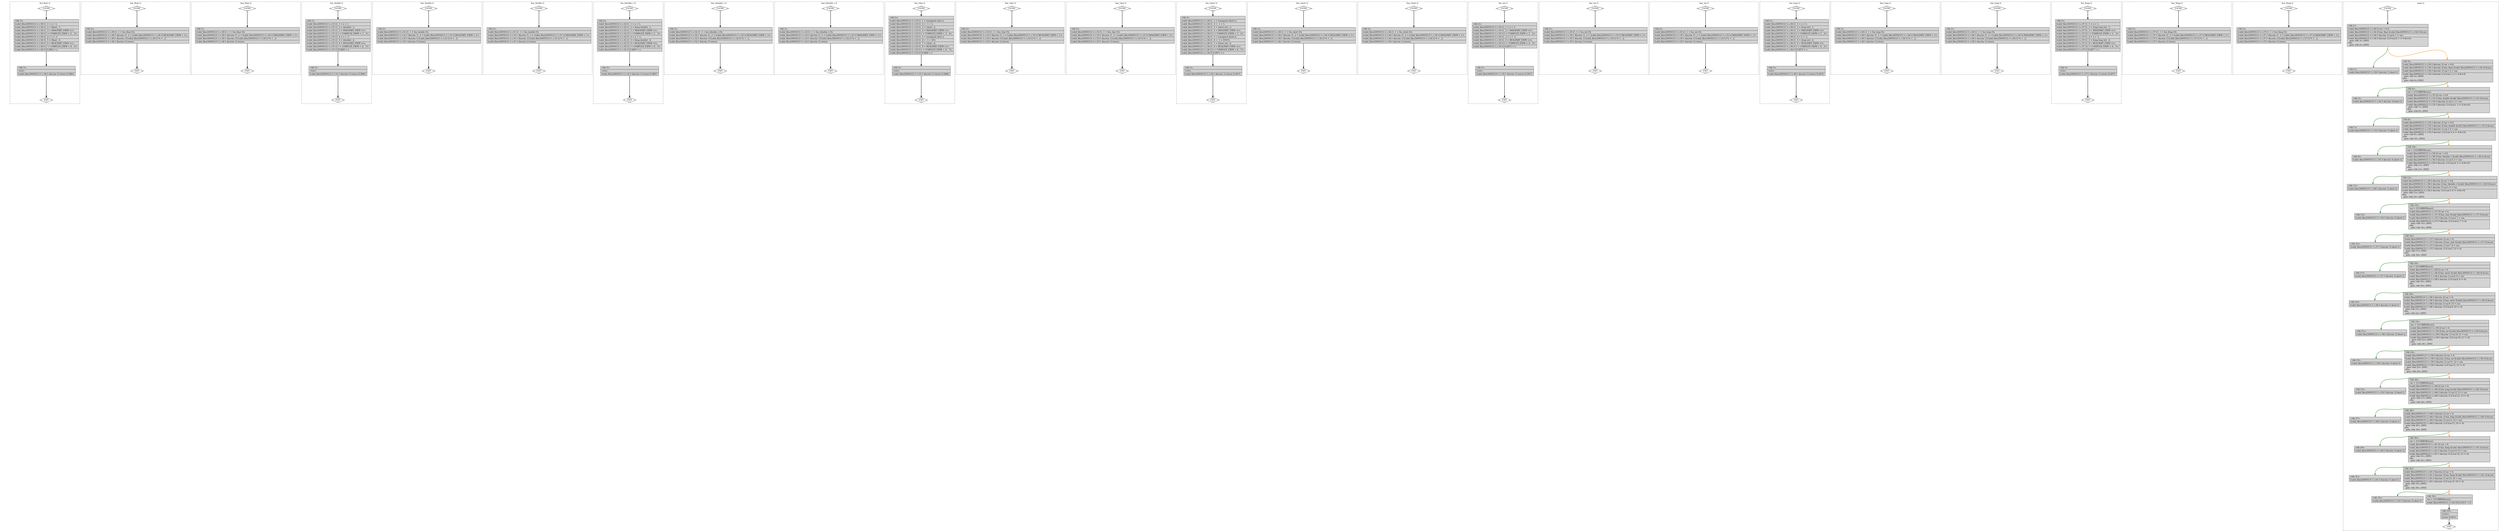 digraph "a-20050121-1.c.015t.cfg" {
overlap=false;
subgraph "cluster_foo_float" {
	style="dashed";
	color="black";
	label="foo_float ()";
	fn_0_basic_block_0 [shape=Mdiamond,style=filled,fillcolor=white,label="ENTRY"];

	fn_0_basic_block_1 [shape=Mdiamond,style=filled,fillcolor=white,label="EXIT"];

	fn_0_basic_block_2 [shape=record,style=filled,fillcolor=lightgrey,label="{\<bb\ 2\>:\l\
|[valid_files/20050121-1.c:30:1]\ _1\ =\ x\ +\ 1;\l\
|[valid_files/20050121-1.c:30:1]\ _2\ =\ (float)\ _1;\l\
|[valid_files/20050121-1.c:30:1]\ _3\ =\ IMAGPART_EXPR\ \<r\>;\l\
|[valid_files/20050121-1.c:30:1]\ r\ =\ COMPLEX_EXPR\ \<_2,\ _3\>;\l\
|[valid_files/20050121-1.c:30:1]\ _4\ =\ x\ +\ -1;\l\
|[valid_files/20050121-1.c:30:1]\ _5\ =\ (float)\ _4;\l\
|[valid_files/20050121-1.c:30:1]\ _6\ =\ REALPART_EXPR\ \<r\>;\l\
|[valid_files/20050121-1.c:30:1]\ r\ =\ COMPLEX_EXPR\ \<_6,\ _5\>;\l\
|[valid_files/20050121-1.c:30:1]\ D.2863\ =\ r;\l\
}"];

	fn_0_basic_block_3 [shape=record,style=filled,fillcolor=lightgrey,label="{\<bb\ 3\>:\l\
|\<L0\>:\l\
|[valid_files/20050121-1.c:30:1\ discrim\ 1]\ return\ D.2863;\l\
}"];

	fn_0_basic_block_0:s -> fn_0_basic_block_2:n [style="solid,bold",color=black,weight=100,constraint=true];
	fn_0_basic_block_2:s -> fn_0_basic_block_3:n [style="solid,bold",color=black,weight=100,constraint=true];
	fn_0_basic_block_3:s -> fn_0_basic_block_1:n [style="solid,bold",color=black,weight=10,constraint=true];
	fn_0_basic_block_0:s -> fn_0_basic_block_1:n [style="invis",constraint=true];
}
subgraph "cluster_bar_float" {
	style="dashed";
	color="black";
	label="bar_float ()";
	fn_1_basic_block_0 [shape=Mdiamond,style=filled,fillcolor=white,label="ENTRY"];

	fn_1_basic_block_1 [shape=Mdiamond,style=filled,fillcolor=white,label="EXIT"];

	fn_1_basic_block_2 [shape=record,style=filled,fillcolor=lightgrey,label="{\<bb\ 2\>:\l\
|[valid_files/20050121-1.c:30:1]\ _1\ =\ foo_float\ (5);\l\
|[valid_files/20050121-1.c:30:1\ discrim\ 1]\ _2\ =\ [valid_files/20050121-1.c:30:1]\ REALPART_EXPR\ \<_1\>;\l\
|[valid_files/20050121-1.c:30:1\ discrim\ 1]\ [valid_files/20050121-1.c:30:1]\ *x\ =\ _2;\l\
|[valid_files/20050121-1.c:30:1\ discrim\ 1]\ return;\l\
}"];

	fn_1_basic_block_0:s -> fn_1_basic_block_2:n [style="solid,bold",color=black,weight=100,constraint=true];
	fn_1_basic_block_2:s -> fn_1_basic_block_1:n [style="solid,bold",color=black,weight=10,constraint=true];
	fn_1_basic_block_0:s -> fn_1_basic_block_1:n [style="invis",constraint=true];
}
subgraph "cluster_baz_float" {
	style="dashed";
	color="black";
	label="baz_float ()";
	fn_2_basic_block_0 [shape=Mdiamond,style=filled,fillcolor=white,label="ENTRY"];

	fn_2_basic_block_1 [shape=Mdiamond,style=filled,fillcolor=white,label="EXIT"];

	fn_2_basic_block_2 [shape=record,style=filled,fillcolor=lightgrey,label="{\<bb\ 2\>:\l\
|[valid_files/20050121-1.c:30:1]\ _1\ =\ foo_float\ (5);\l\
|[valid_files/20050121-1.c:30:1\ discrim\ 1]\ _2\ =\ [valid_files/20050121-1.c:30:1]\ IMAGPART_EXPR\ \<_1\>;\l\
|[valid_files/20050121-1.c:30:1\ discrim\ 1]\ [valid_files/20050121-1.c:30:1]\ *x\ =\ _2;\l\
|[valid_files/20050121-1.c:30:1\ discrim\ 1]\ return;\l\
}"];

	fn_2_basic_block_0:s -> fn_2_basic_block_2:n [style="solid,bold",color=black,weight=100,constraint=true];
	fn_2_basic_block_2:s -> fn_2_basic_block_1:n [style="solid,bold",color=black,weight=10,constraint=true];
	fn_2_basic_block_0:s -> fn_2_basic_block_1:n [style="invis",constraint=true];
}
subgraph "cluster_foo_double" {
	style="dashed";
	color="black";
	label="foo_double ()";
	fn_3_basic_block_0 [shape=Mdiamond,style=filled,fillcolor=white,label="ENTRY"];

	fn_3_basic_block_1 [shape=Mdiamond,style=filled,fillcolor=white,label="EXIT"];

	fn_3_basic_block_2 [shape=record,style=filled,fillcolor=lightgrey,label="{\<bb\ 2\>:\l\
|[valid_files/20050121-1.c:31:1]\ _1\ =\ x\ +\ 1;\l\
|[valid_files/20050121-1.c:31:1]\ _2\ =\ (double)\ _1;\l\
|[valid_files/20050121-1.c:31:1]\ _3\ =\ IMAGPART_EXPR\ \<r\>;\l\
|[valid_files/20050121-1.c:31:1]\ r\ =\ COMPLEX_EXPR\ \<_2,\ _3\>;\l\
|[valid_files/20050121-1.c:31:1]\ _4\ =\ x\ +\ -1;\l\
|[valid_files/20050121-1.c:31:1]\ _5\ =\ (double)\ _4;\l\
|[valid_files/20050121-1.c:31:1]\ _6\ =\ REALPART_EXPR\ \<r\>;\l\
|[valid_files/20050121-1.c:31:1]\ r\ =\ COMPLEX_EXPR\ \<_6,\ _5\>;\l\
|[valid_files/20050121-1.c:31:1]\ D.2865\ =\ r;\l\
}"];

	fn_3_basic_block_3 [shape=record,style=filled,fillcolor=lightgrey,label="{\<bb\ 3\>:\l\
|\<L0\>:\l\
|[valid_files/20050121-1.c:31:1\ discrim\ 1]\ return\ D.2865;\l\
}"];

	fn_3_basic_block_0:s -> fn_3_basic_block_2:n [style="solid,bold",color=black,weight=100,constraint=true];
	fn_3_basic_block_2:s -> fn_3_basic_block_3:n [style="solid,bold",color=black,weight=100,constraint=true];
	fn_3_basic_block_3:s -> fn_3_basic_block_1:n [style="solid,bold",color=black,weight=10,constraint=true];
	fn_3_basic_block_0:s -> fn_3_basic_block_1:n [style="invis",constraint=true];
}
subgraph "cluster_bar_double" {
	style="dashed";
	color="black";
	label="bar_double ()";
	fn_4_basic_block_0 [shape=Mdiamond,style=filled,fillcolor=white,label="ENTRY"];

	fn_4_basic_block_1 [shape=Mdiamond,style=filled,fillcolor=white,label="EXIT"];

	fn_4_basic_block_2 [shape=record,style=filled,fillcolor=lightgrey,label="{\<bb\ 2\>:\l\
|[valid_files/20050121-1.c:31:1]\ _1\ =\ foo_double\ (5);\l\
|[valid_files/20050121-1.c:31:1\ discrim\ 1]\ _2\ =\ [valid_files/20050121-1.c:31:1]\ REALPART_EXPR\ \<_1\>;\l\
|[valid_files/20050121-1.c:31:1\ discrim\ 1]\ [valid_files/20050121-1.c:31:1]\ *x\ =\ _2;\l\
|[valid_files/20050121-1.c:31:1\ discrim\ 1]\ return;\l\
}"];

	fn_4_basic_block_0:s -> fn_4_basic_block_2:n [style="solid,bold",color=black,weight=100,constraint=true];
	fn_4_basic_block_2:s -> fn_4_basic_block_1:n [style="solid,bold",color=black,weight=10,constraint=true];
	fn_4_basic_block_0:s -> fn_4_basic_block_1:n [style="invis",constraint=true];
}
subgraph "cluster_baz_double" {
	style="dashed";
	color="black";
	label="baz_double ()";
	fn_5_basic_block_0 [shape=Mdiamond,style=filled,fillcolor=white,label="ENTRY"];

	fn_5_basic_block_1 [shape=Mdiamond,style=filled,fillcolor=white,label="EXIT"];

	fn_5_basic_block_2 [shape=record,style=filled,fillcolor=lightgrey,label="{\<bb\ 2\>:\l\
|[valid_files/20050121-1.c:31:1]\ _1\ =\ foo_double\ (5);\l\
|[valid_files/20050121-1.c:31:1\ discrim\ 1]\ _2\ =\ [valid_files/20050121-1.c:31:1]\ IMAGPART_EXPR\ \<_1\>;\l\
|[valid_files/20050121-1.c:31:1\ discrim\ 1]\ [valid_files/20050121-1.c:31:1]\ *x\ =\ _2;\l\
|[valid_files/20050121-1.c:31:1\ discrim\ 1]\ return;\l\
}"];

	fn_5_basic_block_0:s -> fn_5_basic_block_2:n [style="solid,bold",color=black,weight=100,constraint=true];
	fn_5_basic_block_2:s -> fn_5_basic_block_1:n [style="solid,bold",color=black,weight=10,constraint=true];
	fn_5_basic_block_0:s -> fn_5_basic_block_1:n [style="invis",constraint=true];
}
subgraph "cluster_foo_ldouble_t" {
	style="dashed";
	color="black";
	label="foo_ldouble_t ()";
	fn_6_basic_block_0 [shape=Mdiamond,style=filled,fillcolor=white,label="ENTRY"];

	fn_6_basic_block_1 [shape=Mdiamond,style=filled,fillcolor=white,label="EXIT"];

	fn_6_basic_block_2 [shape=record,style=filled,fillcolor=lightgrey,label="{\<bb\ 2\>:\l\
|[valid_files/20050121-1.c:32:1]\ _1\ =\ x\ +\ 1;\l\
|[valid_files/20050121-1.c:32:1]\ _2\ =\ (long\ double)\ _1;\l\
|[valid_files/20050121-1.c:32:1]\ _3\ =\ IMAGPART_EXPR\ \<r\>;\l\
|[valid_files/20050121-1.c:32:1]\ r\ =\ COMPLEX_EXPR\ \<_2,\ _3\>;\l\
|[valid_files/20050121-1.c:32:1]\ _4\ =\ x\ +\ -1;\l\
|[valid_files/20050121-1.c:32:1]\ _5\ =\ (long\ double)\ _4;\l\
|[valid_files/20050121-1.c:32:1]\ _6\ =\ REALPART_EXPR\ \<r\>;\l\
|[valid_files/20050121-1.c:32:1]\ r\ =\ COMPLEX_EXPR\ \<_6,\ _5\>;\l\
|[valid_files/20050121-1.c:32:1]\ D.2867\ =\ r;\l\
}"];

	fn_6_basic_block_3 [shape=record,style=filled,fillcolor=lightgrey,label="{\<bb\ 3\>:\l\
|\<L0\>:\l\
|[valid_files/20050121-1.c:32:1\ discrim\ 1]\ return\ D.2867;\l\
}"];

	fn_6_basic_block_0:s -> fn_6_basic_block_2:n [style="solid,bold",color=black,weight=100,constraint=true];
	fn_6_basic_block_2:s -> fn_6_basic_block_3:n [style="solid,bold",color=black,weight=100,constraint=true];
	fn_6_basic_block_3:s -> fn_6_basic_block_1:n [style="solid,bold",color=black,weight=10,constraint=true];
	fn_6_basic_block_0:s -> fn_6_basic_block_1:n [style="invis",constraint=true];
}
subgraph "cluster_bar_ldouble_t" {
	style="dashed";
	color="black";
	label="bar_ldouble_t ()";
	fn_7_basic_block_0 [shape=Mdiamond,style=filled,fillcolor=white,label="ENTRY"];

	fn_7_basic_block_1 [shape=Mdiamond,style=filled,fillcolor=white,label="EXIT"];

	fn_7_basic_block_2 [shape=record,style=filled,fillcolor=lightgrey,label="{\<bb\ 2\>:\l\
|[valid_files/20050121-1.c:32:1]\ _1\ =\ foo_ldouble_t\ (5);\l\
|[valid_files/20050121-1.c:32:1\ discrim\ 1]\ _2\ =\ [valid_files/20050121-1.c:32:1]\ REALPART_EXPR\ \<_1\>;\l\
|[valid_files/20050121-1.c:32:1\ discrim\ 1]\ [valid_files/20050121-1.c:32:1]\ *x\ =\ _2;\l\
|[valid_files/20050121-1.c:32:1\ discrim\ 1]\ return;\l\
}"];

	fn_7_basic_block_0:s -> fn_7_basic_block_2:n [style="solid,bold",color=black,weight=100,constraint=true];
	fn_7_basic_block_2:s -> fn_7_basic_block_1:n [style="solid,bold",color=black,weight=10,constraint=true];
	fn_7_basic_block_0:s -> fn_7_basic_block_1:n [style="invis",constraint=true];
}
subgraph "cluster_baz_ldouble_t" {
	style="dashed";
	color="black";
	label="baz_ldouble_t ()";
	fn_8_basic_block_0 [shape=Mdiamond,style=filled,fillcolor=white,label="ENTRY"];

	fn_8_basic_block_1 [shape=Mdiamond,style=filled,fillcolor=white,label="EXIT"];

	fn_8_basic_block_2 [shape=record,style=filled,fillcolor=lightgrey,label="{\<bb\ 2\>:\l\
|[valid_files/20050121-1.c:32:1]\ _1\ =\ foo_ldouble_t\ (5);\l\
|[valid_files/20050121-1.c:32:1\ discrim\ 1]\ _2\ =\ [valid_files/20050121-1.c:32:1]\ IMAGPART_EXPR\ \<_1\>;\l\
|[valid_files/20050121-1.c:32:1\ discrim\ 1]\ [valid_files/20050121-1.c:32:1]\ *x\ =\ _2;\l\
|[valid_files/20050121-1.c:32:1\ discrim\ 1]\ return;\l\
}"];

	fn_8_basic_block_0:s -> fn_8_basic_block_2:n [style="solid,bold",color=black,weight=100,constraint=true];
	fn_8_basic_block_2:s -> fn_8_basic_block_1:n [style="solid,bold",color=black,weight=10,constraint=true];
	fn_8_basic_block_0:s -> fn_8_basic_block_1:n [style="invis",constraint=true];
}
subgraph "cluster_foo_char" {
	style="dashed";
	color="black";
	label="foo_char ()";
	fn_9_basic_block_0 [shape=Mdiamond,style=filled,fillcolor=white,label="ENTRY"];

	fn_9_basic_block_1 [shape=Mdiamond,style=filled,fillcolor=white,label="EXIT"];

	fn_9_basic_block_2 [shape=record,style=filled,fillcolor=lightgrey,label="{\<bb\ 2\>:\l\
|[valid_files/20050121-1.c:33:1]\ _1\ =\ (unsigned\ char)\ x;\l\
|[valid_files/20050121-1.c:33:1]\ _2\ =\ _1\ +\ 1;\l\
|[valid_files/20050121-1.c:33:1]\ _3\ =\ (char)\ _2;\l\
|[valid_files/20050121-1.c:33:1]\ _4\ =\ IMAGPART_EXPR\ \<r\>;\l\
|[valid_files/20050121-1.c:33:1]\ r\ =\ COMPLEX_EXPR\ \<_3,\ _4\>;\l\
|[valid_files/20050121-1.c:33:1]\ _5\ =\ (unsigned\ char)\ x;\l\
|[valid_files/20050121-1.c:33:1]\ _6\ =\ _5\ +\ 255;\l\
|[valid_files/20050121-1.c:33:1]\ _7\ =\ (char)\ _6;\l\
|[valid_files/20050121-1.c:33:1]\ _8\ =\ REALPART_EXPR\ \<r\>;\l\
|[valid_files/20050121-1.c:33:1]\ r\ =\ COMPLEX_EXPR\ \<_8,\ _7\>;\l\
|[valid_files/20050121-1.c:33:1]\ D.2869\ =\ r;\l\
}"];

	fn_9_basic_block_3 [shape=record,style=filled,fillcolor=lightgrey,label="{\<bb\ 3\>:\l\
|\<L0\>:\l\
|[valid_files/20050121-1.c:33:1\ discrim\ 1]\ return\ D.2869;\l\
}"];

	fn_9_basic_block_0:s -> fn_9_basic_block_2:n [style="solid,bold",color=black,weight=100,constraint=true];
	fn_9_basic_block_2:s -> fn_9_basic_block_3:n [style="solid,bold",color=black,weight=100,constraint=true];
	fn_9_basic_block_3:s -> fn_9_basic_block_1:n [style="solid,bold",color=black,weight=10,constraint=true];
	fn_9_basic_block_0:s -> fn_9_basic_block_1:n [style="invis",constraint=true];
}
subgraph "cluster_bar_char" {
	style="dashed";
	color="black";
	label="bar_char ()";
	fn_10_basic_block_0 [shape=Mdiamond,style=filled,fillcolor=white,label="ENTRY"];

	fn_10_basic_block_1 [shape=Mdiamond,style=filled,fillcolor=white,label="EXIT"];

	fn_10_basic_block_2 [shape=record,style=filled,fillcolor=lightgrey,label="{\<bb\ 2\>:\l\
|[valid_files/20050121-1.c:33:1]\ _1\ =\ foo_char\ (5);\l\
|[valid_files/20050121-1.c:33:1\ discrim\ 1]\ _2\ =\ [valid_files/20050121-1.c:33:1]\ REALPART_EXPR\ \<_1\>;\l\
|[valid_files/20050121-1.c:33:1\ discrim\ 1]\ [valid_files/20050121-1.c:33:1]\ *x\ =\ _2;\l\
|[valid_files/20050121-1.c:33:1\ discrim\ 1]\ return;\l\
}"];

	fn_10_basic_block_0:s -> fn_10_basic_block_2:n [style="solid,bold",color=black,weight=100,constraint=true];
	fn_10_basic_block_2:s -> fn_10_basic_block_1:n [style="solid,bold",color=black,weight=10,constraint=true];
	fn_10_basic_block_0:s -> fn_10_basic_block_1:n [style="invis",constraint=true];
}
subgraph "cluster_baz_char" {
	style="dashed";
	color="black";
	label="baz_char ()";
	fn_11_basic_block_0 [shape=Mdiamond,style=filled,fillcolor=white,label="ENTRY"];

	fn_11_basic_block_1 [shape=Mdiamond,style=filled,fillcolor=white,label="EXIT"];

	fn_11_basic_block_2 [shape=record,style=filled,fillcolor=lightgrey,label="{\<bb\ 2\>:\l\
|[valid_files/20050121-1.c:33:1]\ _1\ =\ foo_char\ (5);\l\
|[valid_files/20050121-1.c:33:1\ discrim\ 1]\ _2\ =\ [valid_files/20050121-1.c:33:1]\ IMAGPART_EXPR\ \<_1\>;\l\
|[valid_files/20050121-1.c:33:1\ discrim\ 1]\ [valid_files/20050121-1.c:33:1]\ *x\ =\ _2;\l\
|[valid_files/20050121-1.c:33:1\ discrim\ 1]\ return;\l\
}"];

	fn_11_basic_block_0:s -> fn_11_basic_block_2:n [style="solid,bold",color=black,weight=100,constraint=true];
	fn_11_basic_block_2:s -> fn_11_basic_block_1:n [style="solid,bold",color=black,weight=10,constraint=true];
	fn_11_basic_block_0:s -> fn_11_basic_block_1:n [style="invis",constraint=true];
}
subgraph "cluster_foo_short" {
	style="dashed";
	color="black";
	label="foo_short ()";
	fn_12_basic_block_0 [shape=Mdiamond,style=filled,fillcolor=white,label="ENTRY"];

	fn_12_basic_block_1 [shape=Mdiamond,style=filled,fillcolor=white,label="EXIT"];

	fn_12_basic_block_2 [shape=record,style=filled,fillcolor=lightgrey,label="{\<bb\ 2\>:\l\
|[valid_files/20050121-1.c:34:1]\ _1\ =\ (unsigned\ short)\ x;\l\
|[valid_files/20050121-1.c:34:1]\ _2\ =\ _1\ +\ 1;\l\
|[valid_files/20050121-1.c:34:1]\ _3\ =\ (short\ int)\ _2;\l\
|[valid_files/20050121-1.c:34:1]\ _4\ =\ IMAGPART_EXPR\ \<r\>;\l\
|[valid_files/20050121-1.c:34:1]\ r\ =\ COMPLEX_EXPR\ \<_3,\ _4\>;\l\
|[valid_files/20050121-1.c:34:1]\ _5\ =\ (unsigned\ short)\ x;\l\
|[valid_files/20050121-1.c:34:1]\ _6\ =\ _5\ +\ 65535;\l\
|[valid_files/20050121-1.c:34:1]\ _7\ =\ (short\ int)\ _6;\l\
|[valid_files/20050121-1.c:34:1]\ _8\ =\ REALPART_EXPR\ \<r\>;\l\
|[valid_files/20050121-1.c:34:1]\ r\ =\ COMPLEX_EXPR\ \<_8,\ _7\>;\l\
|[valid_files/20050121-1.c:34:1]\ D.2871\ =\ r;\l\
}"];

	fn_12_basic_block_3 [shape=record,style=filled,fillcolor=lightgrey,label="{\<bb\ 3\>:\l\
|\<L0\>:\l\
|[valid_files/20050121-1.c:34:1\ discrim\ 1]\ return\ D.2871;\l\
}"];

	fn_12_basic_block_0:s -> fn_12_basic_block_2:n [style="solid,bold",color=black,weight=100,constraint=true];
	fn_12_basic_block_2:s -> fn_12_basic_block_3:n [style="solid,bold",color=black,weight=100,constraint=true];
	fn_12_basic_block_3:s -> fn_12_basic_block_1:n [style="solid,bold",color=black,weight=10,constraint=true];
	fn_12_basic_block_0:s -> fn_12_basic_block_1:n [style="invis",constraint=true];
}
subgraph "cluster_bar_short" {
	style="dashed";
	color="black";
	label="bar_short ()";
	fn_13_basic_block_0 [shape=Mdiamond,style=filled,fillcolor=white,label="ENTRY"];

	fn_13_basic_block_1 [shape=Mdiamond,style=filled,fillcolor=white,label="EXIT"];

	fn_13_basic_block_2 [shape=record,style=filled,fillcolor=lightgrey,label="{\<bb\ 2\>:\l\
|[valid_files/20050121-1.c:34:1]\ _1\ =\ foo_short\ (5);\l\
|[valid_files/20050121-1.c:34:1\ discrim\ 1]\ _2\ =\ [valid_files/20050121-1.c:34:1]\ REALPART_EXPR\ \<_1\>;\l\
|[valid_files/20050121-1.c:34:1\ discrim\ 1]\ [valid_files/20050121-1.c:34:1]\ *x\ =\ _2;\l\
|[valid_files/20050121-1.c:34:1\ discrim\ 1]\ return;\l\
}"];

	fn_13_basic_block_0:s -> fn_13_basic_block_2:n [style="solid,bold",color=black,weight=100,constraint=true];
	fn_13_basic_block_2:s -> fn_13_basic_block_1:n [style="solid,bold",color=black,weight=10,constraint=true];
	fn_13_basic_block_0:s -> fn_13_basic_block_1:n [style="invis",constraint=true];
}
subgraph "cluster_baz_short" {
	style="dashed";
	color="black";
	label="baz_short ()";
	fn_14_basic_block_0 [shape=Mdiamond,style=filled,fillcolor=white,label="ENTRY"];

	fn_14_basic_block_1 [shape=Mdiamond,style=filled,fillcolor=white,label="EXIT"];

	fn_14_basic_block_2 [shape=record,style=filled,fillcolor=lightgrey,label="{\<bb\ 2\>:\l\
|[valid_files/20050121-1.c:34:1]\ _1\ =\ foo_short\ (5);\l\
|[valid_files/20050121-1.c:34:1\ discrim\ 1]\ _2\ =\ [valid_files/20050121-1.c:34:1]\ IMAGPART_EXPR\ \<_1\>;\l\
|[valid_files/20050121-1.c:34:1\ discrim\ 1]\ [valid_files/20050121-1.c:34:1]\ *x\ =\ _2;\l\
|[valid_files/20050121-1.c:34:1\ discrim\ 1]\ return;\l\
}"];

	fn_14_basic_block_0:s -> fn_14_basic_block_2:n [style="solid,bold",color=black,weight=100,constraint=true];
	fn_14_basic_block_2:s -> fn_14_basic_block_1:n [style="solid,bold",color=black,weight=10,constraint=true];
	fn_14_basic_block_0:s -> fn_14_basic_block_1:n [style="invis",constraint=true];
}
subgraph "cluster_foo_int" {
	style="dashed";
	color="black";
	label="foo_int ()";
	fn_15_basic_block_0 [shape=Mdiamond,style=filled,fillcolor=white,label="ENTRY"];

	fn_15_basic_block_1 [shape=Mdiamond,style=filled,fillcolor=white,label="EXIT"];

	fn_15_basic_block_2 [shape=record,style=filled,fillcolor=lightgrey,label="{\<bb\ 2\>:\l\
|[valid_files/20050121-1.c:35:1]\ _1\ =\ x\ +\ 1;\l\
|[valid_files/20050121-1.c:35:1]\ _2\ =\ IMAGPART_EXPR\ \<r\>;\l\
|[valid_files/20050121-1.c:35:1]\ r\ =\ COMPLEX_EXPR\ \<_1,\ _2\>;\l\
|[valid_files/20050121-1.c:35:1]\ _3\ =\ x\ +\ -1;\l\
|[valid_files/20050121-1.c:35:1]\ _4\ =\ REALPART_EXPR\ \<r\>;\l\
|[valid_files/20050121-1.c:35:1]\ r\ =\ COMPLEX_EXPR\ \<_4,\ _3\>;\l\
|[valid_files/20050121-1.c:35:1]\ D.2873\ =\ r;\l\
}"];

	fn_15_basic_block_3 [shape=record,style=filled,fillcolor=lightgrey,label="{\<bb\ 3\>:\l\
|\<L0\>:\l\
|[valid_files/20050121-1.c:35:1\ discrim\ 1]\ return\ D.2873;\l\
}"];

	fn_15_basic_block_0:s -> fn_15_basic_block_2:n [style="solid,bold",color=black,weight=100,constraint=true];
	fn_15_basic_block_2:s -> fn_15_basic_block_3:n [style="solid,bold",color=black,weight=100,constraint=true];
	fn_15_basic_block_3:s -> fn_15_basic_block_1:n [style="solid,bold",color=black,weight=10,constraint=true];
	fn_15_basic_block_0:s -> fn_15_basic_block_1:n [style="invis",constraint=true];
}
subgraph "cluster_bar_int" {
	style="dashed";
	color="black";
	label="bar_int ()";
	fn_16_basic_block_0 [shape=Mdiamond,style=filled,fillcolor=white,label="ENTRY"];

	fn_16_basic_block_1 [shape=Mdiamond,style=filled,fillcolor=white,label="EXIT"];

	fn_16_basic_block_2 [shape=record,style=filled,fillcolor=lightgrey,label="{\<bb\ 2\>:\l\
|[valid_files/20050121-1.c:35:1]\ _1\ =\ foo_int\ (5);\l\
|[valid_files/20050121-1.c:35:1\ discrim\ 1]\ _2\ =\ [valid_files/20050121-1.c:35:1]\ REALPART_EXPR\ \<_1\>;\l\
|[valid_files/20050121-1.c:35:1\ discrim\ 1]\ [valid_files/20050121-1.c:35:1]\ *x\ =\ _2;\l\
|[valid_files/20050121-1.c:35:1\ discrim\ 1]\ return;\l\
}"];

	fn_16_basic_block_0:s -> fn_16_basic_block_2:n [style="solid,bold",color=black,weight=100,constraint=true];
	fn_16_basic_block_2:s -> fn_16_basic_block_1:n [style="solid,bold",color=black,weight=10,constraint=true];
	fn_16_basic_block_0:s -> fn_16_basic_block_1:n [style="invis",constraint=true];
}
subgraph "cluster_baz_int" {
	style="dashed";
	color="black";
	label="baz_int ()";
	fn_17_basic_block_0 [shape=Mdiamond,style=filled,fillcolor=white,label="ENTRY"];

	fn_17_basic_block_1 [shape=Mdiamond,style=filled,fillcolor=white,label="EXIT"];

	fn_17_basic_block_2 [shape=record,style=filled,fillcolor=lightgrey,label="{\<bb\ 2\>:\l\
|[valid_files/20050121-1.c:35:1]\ _1\ =\ foo_int\ (5);\l\
|[valid_files/20050121-1.c:35:1\ discrim\ 1]\ _2\ =\ [valid_files/20050121-1.c:35:1]\ IMAGPART_EXPR\ \<_1\>;\l\
|[valid_files/20050121-1.c:35:1\ discrim\ 1]\ [valid_files/20050121-1.c:35:1]\ *x\ =\ _2;\l\
|[valid_files/20050121-1.c:35:1\ discrim\ 1]\ return;\l\
}"];

	fn_17_basic_block_0:s -> fn_17_basic_block_2:n [style="solid,bold",color=black,weight=100,constraint=true];
	fn_17_basic_block_2:s -> fn_17_basic_block_1:n [style="solid,bold",color=black,weight=10,constraint=true];
	fn_17_basic_block_0:s -> fn_17_basic_block_1:n [style="invis",constraint=true];
}
subgraph "cluster_foo_long" {
	style="dashed";
	color="black";
	label="foo_long ()";
	fn_18_basic_block_0 [shape=Mdiamond,style=filled,fillcolor=white,label="ENTRY"];

	fn_18_basic_block_1 [shape=Mdiamond,style=filled,fillcolor=white,label="EXIT"];

	fn_18_basic_block_2 [shape=record,style=filled,fillcolor=lightgrey,label="{\<bb\ 2\>:\l\
|[valid_files/20050121-1.c:36:1]\ _1\ =\ x\ +\ 1;\l\
|[valid_files/20050121-1.c:36:1]\ _2\ =\ (long\ int)\ _1;\l\
|[valid_files/20050121-1.c:36:1]\ _3\ =\ IMAGPART_EXPR\ \<r\>;\l\
|[valid_files/20050121-1.c:36:1]\ r\ =\ COMPLEX_EXPR\ \<_2,\ _3\>;\l\
|[valid_files/20050121-1.c:36:1]\ _4\ =\ x\ +\ -1;\l\
|[valid_files/20050121-1.c:36:1]\ _5\ =\ (long\ int)\ _4;\l\
|[valid_files/20050121-1.c:36:1]\ _6\ =\ REALPART_EXPR\ \<r\>;\l\
|[valid_files/20050121-1.c:36:1]\ r\ =\ COMPLEX_EXPR\ \<_6,\ _5\>;\l\
|[valid_files/20050121-1.c:36:1]\ D.2875\ =\ r;\l\
}"];

	fn_18_basic_block_3 [shape=record,style=filled,fillcolor=lightgrey,label="{\<bb\ 3\>:\l\
|\<L0\>:\l\
|[valid_files/20050121-1.c:36:1\ discrim\ 1]\ return\ D.2875;\l\
}"];

	fn_18_basic_block_0:s -> fn_18_basic_block_2:n [style="solid,bold",color=black,weight=100,constraint=true];
	fn_18_basic_block_2:s -> fn_18_basic_block_3:n [style="solid,bold",color=black,weight=100,constraint=true];
	fn_18_basic_block_3:s -> fn_18_basic_block_1:n [style="solid,bold",color=black,weight=10,constraint=true];
	fn_18_basic_block_0:s -> fn_18_basic_block_1:n [style="invis",constraint=true];
}
subgraph "cluster_bar_long" {
	style="dashed";
	color="black";
	label="bar_long ()";
	fn_19_basic_block_0 [shape=Mdiamond,style=filled,fillcolor=white,label="ENTRY"];

	fn_19_basic_block_1 [shape=Mdiamond,style=filled,fillcolor=white,label="EXIT"];

	fn_19_basic_block_2 [shape=record,style=filled,fillcolor=lightgrey,label="{\<bb\ 2\>:\l\
|[valid_files/20050121-1.c:36:1]\ _1\ =\ foo_long\ (5);\l\
|[valid_files/20050121-1.c:36:1\ discrim\ 1]\ _2\ =\ [valid_files/20050121-1.c:36:1]\ REALPART_EXPR\ \<_1\>;\l\
|[valid_files/20050121-1.c:36:1\ discrim\ 1]\ [valid_files/20050121-1.c:36:1]\ *x\ =\ _2;\l\
|[valid_files/20050121-1.c:36:1\ discrim\ 1]\ return;\l\
}"];

	fn_19_basic_block_0:s -> fn_19_basic_block_2:n [style="solid,bold",color=black,weight=100,constraint=true];
	fn_19_basic_block_2:s -> fn_19_basic_block_1:n [style="solid,bold",color=black,weight=10,constraint=true];
	fn_19_basic_block_0:s -> fn_19_basic_block_1:n [style="invis",constraint=true];
}
subgraph "cluster_baz_long" {
	style="dashed";
	color="black";
	label="baz_long ()";
	fn_20_basic_block_0 [shape=Mdiamond,style=filled,fillcolor=white,label="ENTRY"];

	fn_20_basic_block_1 [shape=Mdiamond,style=filled,fillcolor=white,label="EXIT"];

	fn_20_basic_block_2 [shape=record,style=filled,fillcolor=lightgrey,label="{\<bb\ 2\>:\l\
|[valid_files/20050121-1.c:36:1]\ _1\ =\ foo_long\ (5);\l\
|[valid_files/20050121-1.c:36:1\ discrim\ 1]\ _2\ =\ [valid_files/20050121-1.c:36:1]\ IMAGPART_EXPR\ \<_1\>;\l\
|[valid_files/20050121-1.c:36:1\ discrim\ 1]\ [valid_files/20050121-1.c:36:1]\ *x\ =\ _2;\l\
|[valid_files/20050121-1.c:36:1\ discrim\ 1]\ return;\l\
}"];

	fn_20_basic_block_0:s -> fn_20_basic_block_2:n [style="solid,bold",color=black,weight=100,constraint=true];
	fn_20_basic_block_2:s -> fn_20_basic_block_1:n [style="solid,bold",color=black,weight=10,constraint=true];
	fn_20_basic_block_0:s -> fn_20_basic_block_1:n [style="invis",constraint=true];
}
subgraph "cluster_foo_llong" {
	style="dashed";
	color="black";
	label="foo_llong ()";
	fn_21_basic_block_0 [shape=Mdiamond,style=filled,fillcolor=white,label="ENTRY"];

	fn_21_basic_block_1 [shape=Mdiamond,style=filled,fillcolor=white,label="EXIT"];

	fn_21_basic_block_2 [shape=record,style=filled,fillcolor=lightgrey,label="{\<bb\ 2\>:\l\
|[valid_files/20050121-1.c:37:1]\ _1\ =\ x\ +\ 1;\l\
|[valid_files/20050121-1.c:37:1]\ _2\ =\ (long\ long\ int)\ _1;\l\
|[valid_files/20050121-1.c:37:1]\ _3\ =\ IMAGPART_EXPR\ \<r\>;\l\
|[valid_files/20050121-1.c:37:1]\ r\ =\ COMPLEX_EXPR\ \<_2,\ _3\>;\l\
|[valid_files/20050121-1.c:37:1]\ _4\ =\ x\ +\ -1;\l\
|[valid_files/20050121-1.c:37:1]\ _5\ =\ (long\ long\ int)\ _4;\l\
|[valid_files/20050121-1.c:37:1]\ _6\ =\ REALPART_EXPR\ \<r\>;\l\
|[valid_files/20050121-1.c:37:1]\ r\ =\ COMPLEX_EXPR\ \<_6,\ _5\>;\l\
|[valid_files/20050121-1.c:37:1]\ D.2877\ =\ r;\l\
}"];

	fn_21_basic_block_3 [shape=record,style=filled,fillcolor=lightgrey,label="{\<bb\ 3\>:\l\
|\<L0\>:\l\
|[valid_files/20050121-1.c:37:1\ discrim\ 1]\ return\ D.2877;\l\
}"];

	fn_21_basic_block_0:s -> fn_21_basic_block_2:n [style="solid,bold",color=black,weight=100,constraint=true];
	fn_21_basic_block_2:s -> fn_21_basic_block_3:n [style="solid,bold",color=black,weight=100,constraint=true];
	fn_21_basic_block_3:s -> fn_21_basic_block_1:n [style="solid,bold",color=black,weight=10,constraint=true];
	fn_21_basic_block_0:s -> fn_21_basic_block_1:n [style="invis",constraint=true];
}
subgraph "cluster_bar_llong" {
	style="dashed";
	color="black";
	label="bar_llong ()";
	fn_22_basic_block_0 [shape=Mdiamond,style=filled,fillcolor=white,label="ENTRY"];

	fn_22_basic_block_1 [shape=Mdiamond,style=filled,fillcolor=white,label="EXIT"];

	fn_22_basic_block_2 [shape=record,style=filled,fillcolor=lightgrey,label="{\<bb\ 2\>:\l\
|[valid_files/20050121-1.c:37:1]\ _1\ =\ foo_llong\ (5);\l\
|[valid_files/20050121-1.c:37:1\ discrim\ 1]\ _2\ =\ [valid_files/20050121-1.c:37:1]\ REALPART_EXPR\ \<_1\>;\l\
|[valid_files/20050121-1.c:37:1\ discrim\ 1]\ [valid_files/20050121-1.c:37:1]\ *x\ =\ _2;\l\
|[valid_files/20050121-1.c:37:1\ discrim\ 1]\ return;\l\
}"];

	fn_22_basic_block_0:s -> fn_22_basic_block_2:n [style="solid,bold",color=black,weight=100,constraint=true];
	fn_22_basic_block_2:s -> fn_22_basic_block_1:n [style="solid,bold",color=black,weight=10,constraint=true];
	fn_22_basic_block_0:s -> fn_22_basic_block_1:n [style="invis",constraint=true];
}
subgraph "cluster_baz_llong" {
	style="dashed";
	color="black";
	label="baz_llong ()";
	fn_23_basic_block_0 [shape=Mdiamond,style=filled,fillcolor=white,label="ENTRY"];

	fn_23_basic_block_1 [shape=Mdiamond,style=filled,fillcolor=white,label="EXIT"];

	fn_23_basic_block_2 [shape=record,style=filled,fillcolor=lightgrey,label="{\<bb\ 2\>:\l\
|[valid_files/20050121-1.c:37:1]\ _1\ =\ foo_llong\ (5);\l\
|[valid_files/20050121-1.c:37:1\ discrim\ 1]\ _2\ =\ [valid_files/20050121-1.c:37:1]\ IMAGPART_EXPR\ \<_1\>;\l\
|[valid_files/20050121-1.c:37:1\ discrim\ 1]\ [valid_files/20050121-1.c:37:1]\ *x\ =\ _2;\l\
|[valid_files/20050121-1.c:37:1\ discrim\ 1]\ return;\l\
}"];

	fn_23_basic_block_0:s -> fn_23_basic_block_2:n [style="solid,bold",color=black,weight=100,constraint=true];
	fn_23_basic_block_2:s -> fn_23_basic_block_1:n [style="solid,bold",color=black,weight=10,constraint=true];
	fn_23_basic_block_0:s -> fn_23_basic_block_1:n [style="invis",constraint=true];
}
subgraph "cluster_main" {
	style="dashed";
	color="black";
	label="main ()";
	fn_24_basic_block_0 [shape=Mdiamond,style=filled,fillcolor=white,label="ENTRY"];

	fn_24_basic_block_1 [shape=Mdiamond,style=filled,fillcolor=white,label="EXIT"];

	fn_24_basic_block_2 [shape=record,style=filled,fillcolor=lightgrey,label="{\<bb\ 2\>:\l\
|[valid_files/20050121-1.c:54:3]\ var\ =\ 0.0;\l\
|[valid_files/20050121-1.c:54:3]\ bar_float\ ([valid_files/20050121-1.c:54:3]\ &var);\l\
|[valid_files/20050121-1.c:54:3\ discrim\ 1]\ var.0_1\ =\ var;\l\
|[valid_files/20050121-1.c:54:3\ discrim\ 1]\ if\ (var.0_1\ !=\ 6.0e+0)\l\
\ \ goto\ \<bb\ 3\>;\ [INV]\l\
else\l\
\ \ goto\ \<bb\ 4\>;\ [INV]\l\
}"];

	fn_24_basic_block_3 [shape=record,style=filled,fillcolor=lightgrey,label="{\<bb\ 3\>:\l\
|[valid_files/20050121-1.c:54:3\ discrim\ 1]\ abort\ ();\l\
}"];

	fn_24_basic_block_4 [shape=record,style=filled,fillcolor=lightgrey,label="{\<bb\ 4\>:\l\
|[valid_files/20050121-1.c:54:3\ discrim\ 2]\ var\ =\ 0.0;\l\
|[valid_files/20050121-1.c:54:3\ discrim\ 2]\ baz_float\ ([valid_files/20050121-1.c:54:3]\ &var);\l\
|[valid_files/20050121-1.c:54:3\ discrim\ 1]\ var.1_2\ =\ var;\l\
|[valid_files/20050121-1.c:54:3\ discrim\ 1]\ if\ (var.1_2\ !=\ 4.0e+0)\l\
\ \ goto\ \<bb\ 5\>;\ [INV]\l\
else\l\
\ \ goto\ \<bb\ 6\>;\ [INV]\l\
}"];

	fn_24_basic_block_5 [shape=record,style=filled,fillcolor=lightgrey,label="{\<bb\ 5\>:\l\
|[valid_files/20050121-1.c:54:3\ discrim\ 3]\ abort\ ();\l\
}"];

	fn_24_basic_block_6 [shape=record,style=filled,fillcolor=lightgrey,label="{\<bb\ 6\>:\l\
|var\ =\ \{CLOBBER(eos)\};\l\
|[valid_files/20050121-1.c:55:3]\ var\ =\ 0.0;\l\
|[valid_files/20050121-1.c:55:3]\ bar_double\ ([valid_files/20050121-1.c:55:3]\ &var);\l\
|[valid_files/20050121-1.c:55:3\ discrim\ 1]\ var.2_3\ =\ var;\l\
|[valid_files/20050121-1.c:55:3\ discrim\ 1]\ if\ (var.2_3\ !=\ 6.0e+0)\l\
\ \ goto\ \<bb\ 7\>;\ [INV]\l\
else\l\
\ \ goto\ \<bb\ 8\>;\ [INV]\l\
}"];

	fn_24_basic_block_7 [shape=record,style=filled,fillcolor=lightgrey,label="{\<bb\ 7\>:\l\
|[valid_files/20050121-1.c:55:3\ discrim\ 1]\ abort\ ();\l\
}"];

	fn_24_basic_block_8 [shape=record,style=filled,fillcolor=lightgrey,label="{\<bb\ 8\>:\l\
|[valid_files/20050121-1.c:55:3\ discrim\ 2]\ var\ =\ 0.0;\l\
|[valid_files/20050121-1.c:55:3\ discrim\ 2]\ baz_double\ ([valid_files/20050121-1.c:55:3]\ &var);\l\
|[valid_files/20050121-1.c:55:3\ discrim\ 1]\ var.3_4\ =\ var;\l\
|[valid_files/20050121-1.c:55:3\ discrim\ 1]\ if\ (var.3_4\ !=\ 4.0e+0)\l\
\ \ goto\ \<bb\ 9\>;\ [INV]\l\
else\l\
\ \ goto\ \<bb\ 10\>;\ [INV]\l\
}"];

	fn_24_basic_block_9 [shape=record,style=filled,fillcolor=lightgrey,label="{\<bb\ 9\>:\l\
|[valid_files/20050121-1.c:55:3\ discrim\ 3]\ abort\ ();\l\
}"];

	fn_24_basic_block_10 [shape=record,style=filled,fillcolor=lightgrey,label="{\<bb\ 10\>:\l\
|var\ =\ \{CLOBBER(eos)\};\l\
|[valid_files/20050121-1.c:56:3]\ var\ =\ 0.0;\l\
|[valid_files/20050121-1.c:56:3]\ bar_ldouble_t\ ([valid_files/20050121-1.c:56:3]\ &var);\l\
|[valid_files/20050121-1.c:56:3\ discrim\ 1]\ var.4_5\ =\ var;\l\
|[valid_files/20050121-1.c:56:3\ discrim\ 1]\ if\ (var.4_5\ !=\ 6.0e+0)\l\
\ \ goto\ \<bb\ 11\>;\ [INV]\l\
else\l\
\ \ goto\ \<bb\ 12\>;\ [INV]\l\
}"];

	fn_24_basic_block_11 [shape=record,style=filled,fillcolor=lightgrey,label="{\<bb\ 11\>:\l\
|[valid_files/20050121-1.c:56:3\ discrim\ 1]\ abort\ ();\l\
}"];

	fn_24_basic_block_12 [shape=record,style=filled,fillcolor=lightgrey,label="{\<bb\ 12\>:\l\
|[valid_files/20050121-1.c:56:3\ discrim\ 2]\ var\ =\ 0.0;\l\
|[valid_files/20050121-1.c:56:3\ discrim\ 2]\ baz_ldouble_t\ ([valid_files/20050121-1.c:56:3]\ &var);\l\
|[valid_files/20050121-1.c:56:3\ discrim\ 1]\ var.5_6\ =\ var;\l\
|[valid_files/20050121-1.c:56:3\ discrim\ 1]\ if\ (var.5_6\ !=\ 4.0e+0)\l\
\ \ goto\ \<bb\ 13\>;\ [INV]\l\
else\l\
\ \ goto\ \<bb\ 14\>;\ [INV]\l\
}"];

	fn_24_basic_block_13 [shape=record,style=filled,fillcolor=lightgrey,label="{\<bb\ 13\>:\l\
|[valid_files/20050121-1.c:56:3\ discrim\ 3]\ abort\ ();\l\
}"];

	fn_24_basic_block_14 [shape=record,style=filled,fillcolor=lightgrey,label="{\<bb\ 14\>:\l\
|var\ =\ \{CLOBBER(eos)\};\l\
|[valid_files/20050121-1.c:57:3]\ var\ =\ 0;\l\
|[valid_files/20050121-1.c:57:3]\ bar_char\ ([valid_files/20050121-1.c:57:3]\ &var);\l\
|[valid_files/20050121-1.c:57:3\ discrim\ 1]\ var.6_7\ =\ var;\l\
|[valid_files/20050121-1.c:57:3\ discrim\ 1]\ if\ (var.6_7\ !=\ 6)\l\
\ \ goto\ \<bb\ 15\>;\ [INV]\l\
else\l\
\ \ goto\ \<bb\ 16\>;\ [INV]\l\
}"];

	fn_24_basic_block_15 [shape=record,style=filled,fillcolor=lightgrey,label="{\<bb\ 15\>:\l\
|[valid_files/20050121-1.c:57:3\ discrim\ 1]\ abort\ ();\l\
}"];

	fn_24_basic_block_16 [shape=record,style=filled,fillcolor=lightgrey,label="{\<bb\ 16\>:\l\
|[valid_files/20050121-1.c:57:3\ discrim\ 2]\ var\ =\ 0;\l\
|[valid_files/20050121-1.c:57:3\ discrim\ 2]\ baz_char\ ([valid_files/20050121-1.c:57:3]\ &var);\l\
|[valid_files/20050121-1.c:57:3\ discrim\ 1]\ var.7_8\ =\ var;\l\
|[valid_files/20050121-1.c:57:3\ discrim\ 1]\ if\ (var.7_8\ !=\ 4)\l\
\ \ goto\ \<bb\ 17\>;\ [INV]\l\
else\l\
\ \ goto\ \<bb\ 18\>;\ [INV]\l\
}"];

	fn_24_basic_block_17 [shape=record,style=filled,fillcolor=lightgrey,label="{\<bb\ 17\>:\l\
|[valid_files/20050121-1.c:57:3\ discrim\ 3]\ abort\ ();\l\
}"];

	fn_24_basic_block_18 [shape=record,style=filled,fillcolor=lightgrey,label="{\<bb\ 18\>:\l\
|var\ =\ \{CLOBBER(eos)\};\l\
|[valid_files/20050121-1.c:58:3]\ var\ =\ 0;\l\
|[valid_files/20050121-1.c:58:3]\ bar_short\ ([valid_files/20050121-1.c:58:3]\ &var);\l\
|[valid_files/20050121-1.c:58:3\ discrim\ 1]\ var.8_9\ =\ var;\l\
|[valid_files/20050121-1.c:58:3\ discrim\ 1]\ if\ (var.8_9\ !=\ 6)\l\
\ \ goto\ \<bb\ 19\>;\ [INV]\l\
else\l\
\ \ goto\ \<bb\ 20\>;\ [INV]\l\
}"];

	fn_24_basic_block_19 [shape=record,style=filled,fillcolor=lightgrey,label="{\<bb\ 19\>:\l\
|[valid_files/20050121-1.c:58:3\ discrim\ 1]\ abort\ ();\l\
}"];

	fn_24_basic_block_20 [shape=record,style=filled,fillcolor=lightgrey,label="{\<bb\ 20\>:\l\
|[valid_files/20050121-1.c:58:3\ discrim\ 2]\ var\ =\ 0;\l\
|[valid_files/20050121-1.c:58:3\ discrim\ 2]\ baz_short\ ([valid_files/20050121-1.c:58:3]\ &var);\l\
|[valid_files/20050121-1.c:58:3\ discrim\ 1]\ var.9_10\ =\ var;\l\
|[valid_files/20050121-1.c:58:3\ discrim\ 1]\ if\ (var.9_10\ !=\ 4)\l\
\ \ goto\ \<bb\ 21\>;\ [INV]\l\
else\l\
\ \ goto\ \<bb\ 22\>;\ [INV]\l\
}"];

	fn_24_basic_block_21 [shape=record,style=filled,fillcolor=lightgrey,label="{\<bb\ 21\>:\l\
|[valid_files/20050121-1.c:58:3\ discrim\ 3]\ abort\ ();\l\
}"];

	fn_24_basic_block_22 [shape=record,style=filled,fillcolor=lightgrey,label="{\<bb\ 22\>:\l\
|var\ =\ \{CLOBBER(eos)\};\l\
|[valid_files/20050121-1.c:59:3]\ var\ =\ 0;\l\
|[valid_files/20050121-1.c:59:3]\ bar_int\ ([valid_files/20050121-1.c:59:3]\ &var);\l\
|[valid_files/20050121-1.c:59:3\ discrim\ 1]\ var.10_11\ =\ var;\l\
|[valid_files/20050121-1.c:59:3\ discrim\ 1]\ if\ (var.10_11\ !=\ 6)\l\
\ \ goto\ \<bb\ 23\>;\ [INV]\l\
else\l\
\ \ goto\ \<bb\ 24\>;\ [INV]\l\
}"];

	fn_24_basic_block_23 [shape=record,style=filled,fillcolor=lightgrey,label="{\<bb\ 23\>:\l\
|[valid_files/20050121-1.c:59:3\ discrim\ 1]\ abort\ ();\l\
}"];

	fn_24_basic_block_24 [shape=record,style=filled,fillcolor=lightgrey,label="{\<bb\ 24\>:\l\
|[valid_files/20050121-1.c:59:3\ discrim\ 2]\ var\ =\ 0;\l\
|[valid_files/20050121-1.c:59:3\ discrim\ 2]\ baz_int\ ([valid_files/20050121-1.c:59:3]\ &var);\l\
|[valid_files/20050121-1.c:59:3\ discrim\ 1]\ var.11_12\ =\ var;\l\
|[valid_files/20050121-1.c:59:3\ discrim\ 1]\ if\ (var.11_12\ !=\ 4)\l\
\ \ goto\ \<bb\ 25\>;\ [INV]\l\
else\l\
\ \ goto\ \<bb\ 26\>;\ [INV]\l\
}"];

	fn_24_basic_block_25 [shape=record,style=filled,fillcolor=lightgrey,label="{\<bb\ 25\>:\l\
|[valid_files/20050121-1.c:59:3\ discrim\ 3]\ abort\ ();\l\
}"];

	fn_24_basic_block_26 [shape=record,style=filled,fillcolor=lightgrey,label="{\<bb\ 26\>:\l\
|var\ =\ \{CLOBBER(eos)\};\l\
|[valid_files/20050121-1.c:60:3]\ var\ =\ 0;\l\
|[valid_files/20050121-1.c:60:3]\ bar_long\ ([valid_files/20050121-1.c:60:3]\ &var);\l\
|[valid_files/20050121-1.c:60:3\ discrim\ 1]\ var.12_13\ =\ var;\l\
|[valid_files/20050121-1.c:60:3\ discrim\ 1]\ if\ (var.12_13\ !=\ 6)\l\
\ \ goto\ \<bb\ 27\>;\ [INV]\l\
else\l\
\ \ goto\ \<bb\ 28\>;\ [INV]\l\
}"];

	fn_24_basic_block_27 [shape=record,style=filled,fillcolor=lightgrey,label="{\<bb\ 27\>:\l\
|[valid_files/20050121-1.c:60:3\ discrim\ 1]\ abort\ ();\l\
}"];

	fn_24_basic_block_28 [shape=record,style=filled,fillcolor=lightgrey,label="{\<bb\ 28\>:\l\
|[valid_files/20050121-1.c:60:3\ discrim\ 2]\ var\ =\ 0;\l\
|[valid_files/20050121-1.c:60:3\ discrim\ 2]\ baz_long\ ([valid_files/20050121-1.c:60:3]\ &var);\l\
|[valid_files/20050121-1.c:60:3\ discrim\ 1]\ var.13_14\ =\ var;\l\
|[valid_files/20050121-1.c:60:3\ discrim\ 1]\ if\ (var.13_14\ !=\ 4)\l\
\ \ goto\ \<bb\ 29\>;\ [INV]\l\
else\l\
\ \ goto\ \<bb\ 30\>;\ [INV]\l\
}"];

	fn_24_basic_block_29 [shape=record,style=filled,fillcolor=lightgrey,label="{\<bb\ 29\>:\l\
|[valid_files/20050121-1.c:60:3\ discrim\ 3]\ abort\ ();\l\
}"];

	fn_24_basic_block_30 [shape=record,style=filled,fillcolor=lightgrey,label="{\<bb\ 30\>:\l\
|var\ =\ \{CLOBBER(eos)\};\l\
|[valid_files/20050121-1.c:61:3]\ var\ =\ 0;\l\
|[valid_files/20050121-1.c:61:3]\ bar_llong\ ([valid_files/20050121-1.c:61:3]\ &var);\l\
|[valid_files/20050121-1.c:61:3\ discrim\ 1]\ var.14_15\ =\ var;\l\
|[valid_files/20050121-1.c:61:3\ discrim\ 1]\ if\ (var.14_15\ !=\ 6)\l\
\ \ goto\ \<bb\ 31\>;\ [INV]\l\
else\l\
\ \ goto\ \<bb\ 32\>;\ [INV]\l\
}"];

	fn_24_basic_block_31 [shape=record,style=filled,fillcolor=lightgrey,label="{\<bb\ 31\>:\l\
|[valid_files/20050121-1.c:61:3\ discrim\ 1]\ abort\ ();\l\
}"];

	fn_24_basic_block_32 [shape=record,style=filled,fillcolor=lightgrey,label="{\<bb\ 32\>:\l\
|[valid_files/20050121-1.c:61:3\ discrim\ 2]\ var\ =\ 0;\l\
|[valid_files/20050121-1.c:61:3\ discrim\ 2]\ baz_llong\ ([valid_files/20050121-1.c:61:3]\ &var);\l\
|[valid_files/20050121-1.c:61:3\ discrim\ 1]\ var.15_16\ =\ var;\l\
|[valid_files/20050121-1.c:61:3\ discrim\ 1]\ if\ (var.15_16\ !=\ 4)\l\
\ \ goto\ \<bb\ 33\>;\ [INV]\l\
else\l\
\ \ goto\ \<bb\ 34\>;\ [INV]\l\
}"];

	fn_24_basic_block_33 [shape=record,style=filled,fillcolor=lightgrey,label="{\<bb\ 33\>:\l\
|[valid_files/20050121-1.c:61:3\ discrim\ 3]\ abort\ ();\l\
}"];

	fn_24_basic_block_34 [shape=record,style=filled,fillcolor=lightgrey,label="{\<bb\ 34\>:\l\
|var\ =\ \{CLOBBER(eos)\};\l\
|[valid_files/20050121-1.c:62:10]\ D.2911\ =\ 0;\l\
}"];

	fn_24_basic_block_35 [shape=record,style=filled,fillcolor=lightgrey,label="{\<bb\ 35\>:\l\
|\<L32\>:\l\
|return\ D.2911;\l\
}"];

	fn_24_basic_block_0:s -> fn_24_basic_block_2:n [style="solid,bold",color=black,weight=100,constraint=true];
	fn_24_basic_block_2:s -> fn_24_basic_block_3:n [style="solid,bold",color=forestgreen,weight=10,constraint=true];
	fn_24_basic_block_2:s -> fn_24_basic_block_4:n [style="solid,bold",color=darkorange,weight=10,constraint=true];
	fn_24_basic_block_4:s -> fn_24_basic_block_5:n [style="solid,bold",color=forestgreen,weight=10,constraint=true];
	fn_24_basic_block_4:s -> fn_24_basic_block_6:n [style="solid,bold",color=darkorange,weight=10,constraint=true];
	fn_24_basic_block_6:s -> fn_24_basic_block_7:n [style="solid,bold",color=forestgreen,weight=10,constraint=true];
	fn_24_basic_block_6:s -> fn_24_basic_block_8:n [style="solid,bold",color=darkorange,weight=10,constraint=true];
	fn_24_basic_block_8:s -> fn_24_basic_block_9:n [style="solid,bold",color=forestgreen,weight=10,constraint=true];
	fn_24_basic_block_8:s -> fn_24_basic_block_10:n [style="solid,bold",color=darkorange,weight=10,constraint=true];
	fn_24_basic_block_10:s -> fn_24_basic_block_11:n [style="solid,bold",color=forestgreen,weight=10,constraint=true];
	fn_24_basic_block_10:s -> fn_24_basic_block_12:n [style="solid,bold",color=darkorange,weight=10,constraint=true];
	fn_24_basic_block_12:s -> fn_24_basic_block_13:n [style="solid,bold",color=forestgreen,weight=10,constraint=true];
	fn_24_basic_block_12:s -> fn_24_basic_block_14:n [style="solid,bold",color=darkorange,weight=10,constraint=true];
	fn_24_basic_block_14:s -> fn_24_basic_block_15:n [style="solid,bold",color=forestgreen,weight=10,constraint=true];
	fn_24_basic_block_14:s -> fn_24_basic_block_16:n [style="solid,bold",color=darkorange,weight=10,constraint=true];
	fn_24_basic_block_16:s -> fn_24_basic_block_17:n [style="solid,bold",color=forestgreen,weight=10,constraint=true];
	fn_24_basic_block_16:s -> fn_24_basic_block_18:n [style="solid,bold",color=darkorange,weight=10,constraint=true];
	fn_24_basic_block_18:s -> fn_24_basic_block_19:n [style="solid,bold",color=forestgreen,weight=10,constraint=true];
	fn_24_basic_block_18:s -> fn_24_basic_block_20:n [style="solid,bold",color=darkorange,weight=10,constraint=true];
	fn_24_basic_block_20:s -> fn_24_basic_block_21:n [style="solid,bold",color=forestgreen,weight=10,constraint=true];
	fn_24_basic_block_20:s -> fn_24_basic_block_22:n [style="solid,bold",color=darkorange,weight=10,constraint=true];
	fn_24_basic_block_22:s -> fn_24_basic_block_23:n [style="solid,bold",color=forestgreen,weight=10,constraint=true];
	fn_24_basic_block_22:s -> fn_24_basic_block_24:n [style="solid,bold",color=darkorange,weight=10,constraint=true];
	fn_24_basic_block_24:s -> fn_24_basic_block_25:n [style="solid,bold",color=forestgreen,weight=10,constraint=true];
	fn_24_basic_block_24:s -> fn_24_basic_block_26:n [style="solid,bold",color=darkorange,weight=10,constraint=true];
	fn_24_basic_block_26:s -> fn_24_basic_block_27:n [style="solid,bold",color=forestgreen,weight=10,constraint=true];
	fn_24_basic_block_26:s -> fn_24_basic_block_28:n [style="solid,bold",color=darkorange,weight=10,constraint=true];
	fn_24_basic_block_28:s -> fn_24_basic_block_29:n [style="solid,bold",color=forestgreen,weight=10,constraint=true];
	fn_24_basic_block_28:s -> fn_24_basic_block_30:n [style="solid,bold",color=darkorange,weight=10,constraint=true];
	fn_24_basic_block_30:s -> fn_24_basic_block_31:n [style="solid,bold",color=forestgreen,weight=10,constraint=true];
	fn_24_basic_block_30:s -> fn_24_basic_block_32:n [style="solid,bold",color=darkorange,weight=10,constraint=true];
	fn_24_basic_block_32:s -> fn_24_basic_block_33:n [style="solid,bold",color=forestgreen,weight=10,constraint=true];
	fn_24_basic_block_32:s -> fn_24_basic_block_34:n [style="solid,bold",color=darkorange,weight=10,constraint=true];
	fn_24_basic_block_34:s -> fn_24_basic_block_35:n [style="solid,bold",color=black,weight=100,constraint=true];
	fn_24_basic_block_35:s -> fn_24_basic_block_1:n [style="solid,bold",color=black,weight=10,constraint=true];
	fn_24_basic_block_0:s -> fn_24_basic_block_1:n [style="invis",constraint=true];
}
}
